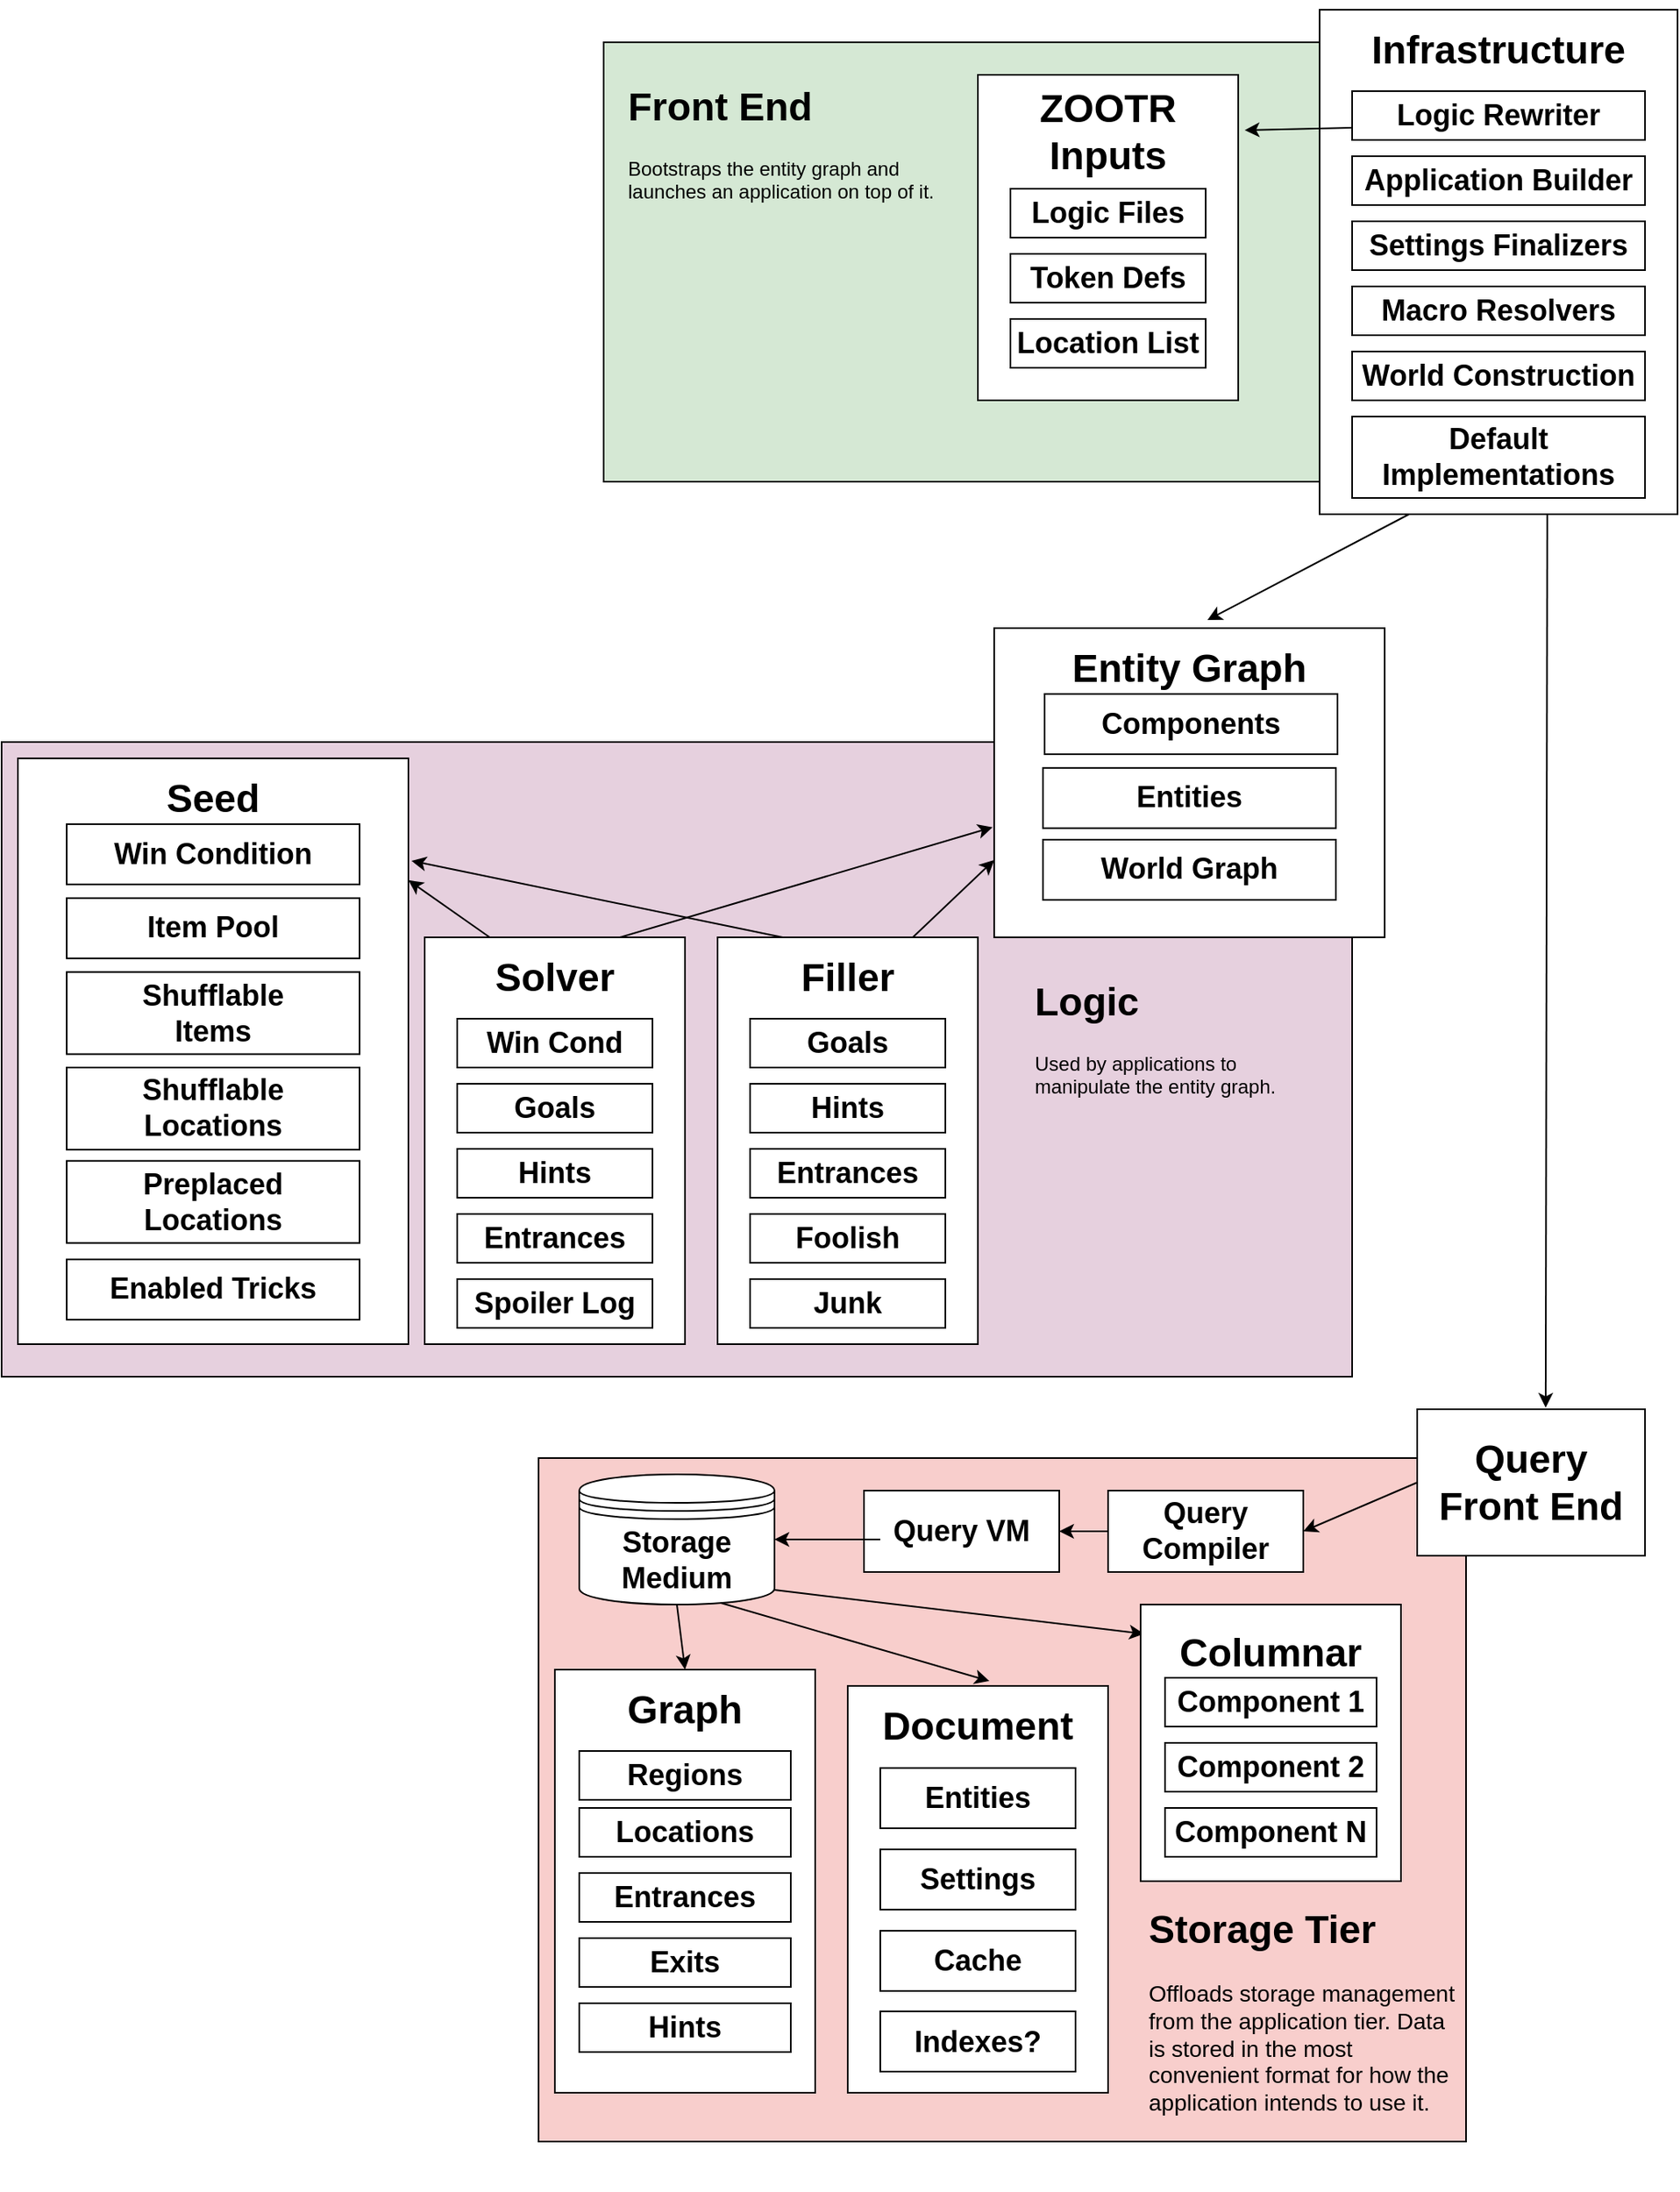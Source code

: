 <mxfile version="21.7.2" type="device">
  <diagram name="Page-1" id="eN8NnHsFdDPB_zb2AlIf">
    <mxGraphModel dx="2784" dy="1897" grid="1" gridSize="10" guides="1" tooltips="1" connect="1" arrows="1" fold="1" page="1" pageScale="1" pageWidth="850" pageHeight="1100" math="0" shadow="0">
      <root>
        <mxCell id="0" />
        <mxCell id="1" parent="0" />
        <mxCell id="jOW5zVb-UwvocSorwN48-239" value="" style="rounded=0;whiteSpace=wrap;html=1;fillColor=#D5E8D4;" vertex="1" parent="1">
          <mxGeometry x="-500" y="-640" width="560" height="270" as="geometry" />
        </mxCell>
        <mxCell id="jOW5zVb-UwvocSorwN48-42" value="" style="group" vertex="1" connectable="0" parent="1">
          <mxGeometry x="-270" y="-620" width="160" height="200" as="geometry" />
        </mxCell>
        <mxCell id="jOW5zVb-UwvocSorwN48-36" value="" style="rounded=0;whiteSpace=wrap;html=1;" vertex="1" parent="jOW5zVb-UwvocSorwN48-42">
          <mxGeometry width="160" height="200" as="geometry" />
        </mxCell>
        <mxCell id="jOW5zVb-UwvocSorwN48-31" value="&lt;h2&gt;Logic Files&lt;/h2&gt;" style="rounded=0;whiteSpace=wrap;html=1;" vertex="1" parent="jOW5zVb-UwvocSorwN48-42">
          <mxGeometry x="20" y="70" width="120" height="30" as="geometry" />
        </mxCell>
        <mxCell id="jOW5zVb-UwvocSorwN48-32" value="&lt;h2&gt;Token Defs&lt;br&gt;&lt;/h2&gt;" style="rounded=0;whiteSpace=wrap;html=1;" vertex="1" parent="jOW5zVb-UwvocSorwN48-42">
          <mxGeometry x="20" y="110" width="120" height="30" as="geometry" />
        </mxCell>
        <mxCell id="jOW5zVb-UwvocSorwN48-33" value="&lt;h2&gt;Location List&lt;br&gt;&lt;/h2&gt;" style="rounded=0;whiteSpace=wrap;html=1;" vertex="1" parent="jOW5zVb-UwvocSorwN48-42">
          <mxGeometry x="20" y="150" width="120" height="30" as="geometry" />
        </mxCell>
        <mxCell id="jOW5zVb-UwvocSorwN48-37" value="&lt;h1&gt;ZOOTR Inputs&lt;/h1&gt;" style="text;html=1;strokeColor=none;fillColor=none;align=center;verticalAlign=middle;whiteSpace=wrap;rounded=0;" vertex="1" parent="jOW5zVb-UwvocSorwN48-42">
          <mxGeometry x="50" y="20" width="60" height="30" as="geometry" />
        </mxCell>
        <mxCell id="jOW5zVb-UwvocSorwN48-38" style="edgeStyle=orthogonalEdgeStyle;rounded=0;orthogonalLoop=1;jettySize=auto;html=1;exitX=0.5;exitY=1;exitDx=0;exitDy=0;" edge="1" parent="jOW5zVb-UwvocSorwN48-42" source="jOW5zVb-UwvocSorwN48-36" target="jOW5zVb-UwvocSorwN48-36">
          <mxGeometry relative="1" as="geometry" />
        </mxCell>
        <mxCell id="jOW5zVb-UwvocSorwN48-240" value="&lt;h1&gt;Front End&lt;/h1&gt;&lt;div&gt;Bootstraps the entity graph and launches an application on top of it.&lt;br&gt;&lt;/div&gt;" style="text;html=1;strokeColor=none;fillColor=none;spacing=5;spacingTop=-20;whiteSpace=wrap;overflow=hidden;rounded=0;" vertex="1" parent="1">
          <mxGeometry x="-490" y="-620" width="210" height="240" as="geometry" />
        </mxCell>
        <mxCell id="jOW5zVb-UwvocSorwN48-232" value="" style="rounded=0;whiteSpace=wrap;html=1;fillColor=#E6D0DE;" vertex="1" parent="1">
          <mxGeometry x="-870" y="-210" width="830" height="390" as="geometry" />
        </mxCell>
        <mxCell id="jOW5zVb-UwvocSorwN48-60" value="" style="group" vertex="1" connectable="0" parent="1">
          <mxGeometry x="-430" y="-90" width="160" height="250" as="geometry" />
        </mxCell>
        <mxCell id="jOW5zVb-UwvocSorwN48-61" value="" style="rounded=0;whiteSpace=wrap;html=1;" vertex="1" parent="jOW5zVb-UwvocSorwN48-60">
          <mxGeometry width="160" height="250" as="geometry" />
        </mxCell>
        <mxCell id="jOW5zVb-UwvocSorwN48-62" value="&lt;h2&gt;Goals&lt;/h2&gt;" style="rounded=0;whiteSpace=wrap;html=1;" vertex="1" parent="jOW5zVb-UwvocSorwN48-60">
          <mxGeometry x="20" y="50" width="120" height="30" as="geometry" />
        </mxCell>
        <mxCell id="jOW5zVb-UwvocSorwN48-63" value="&lt;h2&gt;Hints&lt;/h2&gt;" style="rounded=0;whiteSpace=wrap;html=1;" vertex="1" parent="jOW5zVb-UwvocSorwN48-60">
          <mxGeometry x="20" y="90" width="120" height="30" as="geometry" />
        </mxCell>
        <mxCell id="jOW5zVb-UwvocSorwN48-64" value="&lt;h2&gt;Entrances&lt;/h2&gt;" style="rounded=0;whiteSpace=wrap;html=1;" vertex="1" parent="jOW5zVb-UwvocSorwN48-60">
          <mxGeometry x="20" y="130" width="120" height="30" as="geometry" />
        </mxCell>
        <mxCell id="jOW5zVb-UwvocSorwN48-66" style="edgeStyle=orthogonalEdgeStyle;rounded=0;orthogonalLoop=1;jettySize=auto;html=1;exitX=0.5;exitY=1;exitDx=0;exitDy=0;" edge="1" parent="jOW5zVb-UwvocSorwN48-60" source="jOW5zVb-UwvocSorwN48-61" target="jOW5zVb-UwvocSorwN48-61">
          <mxGeometry relative="1" as="geometry" />
        </mxCell>
        <mxCell id="jOW5zVb-UwvocSorwN48-162" value="&lt;h1&gt;Filler&lt;/h1&gt;" style="text;html=1;strokeColor=none;fillColor=none;align=center;verticalAlign=middle;whiteSpace=wrap;rounded=0;" vertex="1" parent="jOW5zVb-UwvocSorwN48-60">
          <mxGeometry x="50" y="10" width="60" height="30" as="geometry" />
        </mxCell>
        <mxCell id="jOW5zVb-UwvocSorwN48-229" value="&lt;h2&gt;Foolish&lt;/h2&gt;" style="rounded=0;whiteSpace=wrap;html=1;" vertex="1" parent="jOW5zVb-UwvocSorwN48-60">
          <mxGeometry x="20" y="170" width="120" height="30" as="geometry" />
        </mxCell>
        <mxCell id="jOW5zVb-UwvocSorwN48-235" value="&lt;h2&gt;Junk&lt;/h2&gt;" style="rounded=0;whiteSpace=wrap;html=1;" vertex="1" parent="jOW5zVb-UwvocSorwN48-60">
          <mxGeometry x="20" y="210" width="120" height="30" as="geometry" />
        </mxCell>
        <mxCell id="jOW5zVb-UwvocSorwN48-163" value="" style="group" vertex="1" connectable="0" parent="1">
          <mxGeometry x="-610" y="-90" width="160" height="250" as="geometry" />
        </mxCell>
        <mxCell id="jOW5zVb-UwvocSorwN48-48" value="" style="rounded=0;whiteSpace=wrap;html=1;container=0;" vertex="1" parent="jOW5zVb-UwvocSorwN48-163">
          <mxGeometry width="160" height="250" as="geometry" />
        </mxCell>
        <mxCell id="jOW5zVb-UwvocSorwN48-49" value="&lt;h2&gt;Win Cond&lt;br&gt;&lt;/h2&gt;" style="rounded=0;whiteSpace=wrap;html=1;container=0;" vertex="1" parent="jOW5zVb-UwvocSorwN48-163">
          <mxGeometry x="20" y="50" width="120" height="30" as="geometry" />
        </mxCell>
        <mxCell id="jOW5zVb-UwvocSorwN48-50" value="&lt;h2&gt;Goals&lt;/h2&gt;" style="rounded=0;whiteSpace=wrap;html=1;container=0;" vertex="1" parent="jOW5zVb-UwvocSorwN48-163">
          <mxGeometry x="20" y="90" width="120" height="30" as="geometry" />
        </mxCell>
        <mxCell id="jOW5zVb-UwvocSorwN48-51" value="&lt;h2&gt;Hints&lt;/h2&gt;" style="rounded=0;whiteSpace=wrap;html=1;container=0;" vertex="1" parent="jOW5zVb-UwvocSorwN48-163">
          <mxGeometry x="20" y="130" width="120" height="30" as="geometry" />
        </mxCell>
        <mxCell id="jOW5zVb-UwvocSorwN48-52" value="&lt;h1&gt;Solver&lt;/h1&gt;" style="text;html=1;strokeColor=none;fillColor=none;align=center;verticalAlign=middle;whiteSpace=wrap;rounded=0;container=0;" vertex="1" parent="jOW5zVb-UwvocSorwN48-163">
          <mxGeometry x="50" y="10" width="60" height="30" as="geometry" />
        </mxCell>
        <mxCell id="jOW5zVb-UwvocSorwN48-140" value="&lt;h2&gt;Entrances&lt;br&gt;&lt;/h2&gt;" style="rounded=0;whiteSpace=wrap;html=1;container=0;" vertex="1" parent="jOW5zVb-UwvocSorwN48-163">
          <mxGeometry x="20" y="170" width="120" height="30" as="geometry" />
        </mxCell>
        <mxCell id="jOW5zVb-UwvocSorwN48-228" value="&lt;h2&gt;Spoiler Log&lt;br&gt;&lt;/h2&gt;" style="rounded=0;whiteSpace=wrap;html=1;container=0;" vertex="1" parent="jOW5zVb-UwvocSorwN48-163">
          <mxGeometry x="20" y="210" width="120" height="30" as="geometry" />
        </mxCell>
        <mxCell id="jOW5zVb-UwvocSorwN48-234" value="&lt;h1&gt;Logic&lt;br&gt;&lt;/h1&gt;&lt;div&gt;Used by applications to manipulate the entity graph. &lt;br&gt;&lt;/div&gt;" style="text;html=1;strokeColor=none;fillColor=none;spacing=5;spacingTop=-20;whiteSpace=wrap;overflow=hidden;rounded=0;" vertex="1" parent="1">
          <mxGeometry x="-240" y="-70" width="180" height="150" as="geometry" />
        </mxCell>
        <mxCell id="jOW5zVb-UwvocSorwN48-427" value="" style="group" vertex="1" connectable="0" parent="1">
          <mxGeometry x="-260" y="-280" width="240" height="190" as="geometry" />
        </mxCell>
        <mxCell id="jOW5zVb-UwvocSorwN48-417" value="" style="rounded=0;whiteSpace=wrap;html=1;container=0;" vertex="1" parent="jOW5zVb-UwvocSorwN48-427">
          <mxGeometry width="240" height="190" as="geometry" />
        </mxCell>
        <mxCell id="jOW5zVb-UwvocSorwN48-418" value="&lt;h2&gt;Components&lt;/h2&gt;" style="rounded=0;whiteSpace=wrap;html=1;container=0;" vertex="1" parent="jOW5zVb-UwvocSorwN48-427">
          <mxGeometry x="31" y="40.451" width="180" height="37.003" as="geometry" />
        </mxCell>
        <mxCell id="jOW5zVb-UwvocSorwN48-419" value="&lt;h1&gt;Entity Graph&lt;br&gt;&lt;/h1&gt;" style="text;html=1;strokeColor=none;fillColor=none;align=center;verticalAlign=middle;whiteSpace=wrap;rounded=0;container=0;" vertex="1" parent="jOW5zVb-UwvocSorwN48-427">
          <mxGeometry x="20" width="200" height="50.45" as="geometry" />
        </mxCell>
        <mxCell id="jOW5zVb-UwvocSorwN48-420" style="edgeStyle=orthogonalEdgeStyle;rounded=0;orthogonalLoop=1;jettySize=auto;html=1;exitX=0.5;exitY=1;exitDx=0;exitDy=0;" edge="1" parent="jOW5zVb-UwvocSorwN48-427">
          <mxGeometry relative="1" as="geometry">
            <mxPoint x="-90" y="100" as="sourcePoint" />
            <mxPoint x="-90" y="100" as="targetPoint" />
          </mxGeometry>
        </mxCell>
        <mxCell id="jOW5zVb-UwvocSorwN48-421" value="&lt;h2&gt;Entities&lt;/h2&gt;" style="rounded=0;whiteSpace=wrap;html=1;container=0;" vertex="1" parent="jOW5zVb-UwvocSorwN48-427">
          <mxGeometry x="30" y="85.905" width="180" height="37.003" as="geometry" />
        </mxCell>
        <mxCell id="jOW5zVb-UwvocSorwN48-426" value="&lt;h2&gt;World Graph&lt;/h2&gt;" style="rounded=0;whiteSpace=wrap;html=1;container=0;" vertex="1" parent="jOW5zVb-UwvocSorwN48-427">
          <mxGeometry x="30" y="129.995" width="180" height="37.003" as="geometry" />
        </mxCell>
        <mxCell id="jOW5zVb-UwvocSorwN48-135" value="" style="group" vertex="1" connectable="0" parent="1">
          <mxGeometry x="-860" y="-200" width="240" height="360" as="geometry" />
        </mxCell>
        <mxCell id="jOW5zVb-UwvocSorwN48-81" value="" style="rounded=0;whiteSpace=wrap;html=1;container=0;" vertex="1" parent="jOW5zVb-UwvocSorwN48-135">
          <mxGeometry width="240" height="360" as="geometry" />
        </mxCell>
        <mxCell id="jOW5zVb-UwvocSorwN48-82" value="&lt;h2&gt;Win Condition&lt;/h2&gt;" style="rounded=0;whiteSpace=wrap;html=1;container=0;" vertex="1" parent="jOW5zVb-UwvocSorwN48-135">
          <mxGeometry x="30" y="40.451" width="180" height="37.003" as="geometry" />
        </mxCell>
        <mxCell id="jOW5zVb-UwvocSorwN48-85" value="&lt;h1&gt;Seed&lt;/h1&gt;" style="text;html=1;strokeColor=none;fillColor=none;align=center;verticalAlign=middle;whiteSpace=wrap;rounded=0;container=0;" vertex="1" parent="jOW5zVb-UwvocSorwN48-135">
          <mxGeometry x="75" y="2.842e-14" width="90" height="50.455" as="geometry" />
        </mxCell>
        <mxCell id="jOW5zVb-UwvocSorwN48-86" style="edgeStyle=orthogonalEdgeStyle;rounded=0;orthogonalLoop=1;jettySize=auto;html=1;exitX=0.5;exitY=1;exitDx=0;exitDy=0;" edge="1" parent="jOW5zVb-UwvocSorwN48-135" source="jOW5zVb-UwvocSorwN48-81" target="jOW5zVb-UwvocSorwN48-81">
          <mxGeometry relative="1" as="geometry" />
        </mxCell>
        <mxCell id="jOW5zVb-UwvocSorwN48-94" value="&lt;h2&gt;Item Pool&lt;br&gt;&lt;/h2&gt;" style="rounded=0;whiteSpace=wrap;html=1;container=0;" vertex="1" parent="jOW5zVb-UwvocSorwN48-135">
          <mxGeometry x="30" y="85.905" width="180" height="37.003" as="geometry" />
        </mxCell>
        <mxCell id="jOW5zVb-UwvocSorwN48-95" value="&lt;h2&gt;Shufflable&lt;br&gt; Locations&lt;br&gt;&lt;/h2&gt;" style="rounded=0;whiteSpace=wrap;html=1;container=0;" vertex="1" parent="jOW5zVb-UwvocSorwN48-135">
          <mxGeometry x="30" y="190.005" width="180" height="50.455" as="geometry" />
        </mxCell>
        <mxCell id="jOW5zVb-UwvocSorwN48-97" value="&lt;h2&gt;Preplaced&lt;br&gt; Locations&lt;br&gt;&lt;/h2&gt;" style="rounded=0;whiteSpace=wrap;html=1;container=0;" vertex="1" parent="jOW5zVb-UwvocSorwN48-135">
          <mxGeometry x="30" y="247.36" width="180" height="50.455" as="geometry" />
        </mxCell>
        <mxCell id="jOW5zVb-UwvocSorwN48-99" value="&lt;h2&gt;Shufflable&lt;br&gt;Items&lt;br&gt;&lt;/h2&gt;" style="rounded=0;whiteSpace=wrap;html=1;container=0;" vertex="1" parent="jOW5zVb-UwvocSorwN48-135">
          <mxGeometry x="30" y="131.315" width="180" height="50.455" as="geometry" />
        </mxCell>
        <mxCell id="jOW5zVb-UwvocSorwN48-102" value="&lt;h2&gt;Enabled Tricks&lt;br&gt;&lt;/h2&gt;" style="rounded=0;whiteSpace=wrap;html=1;container=0;" vertex="1" parent="jOW5zVb-UwvocSorwN48-135">
          <mxGeometry x="30" y="307.905" width="180" height="37.003" as="geometry" />
        </mxCell>
        <mxCell id="jOW5zVb-UwvocSorwN48-53" style="edgeStyle=orthogonalEdgeStyle;rounded=0;orthogonalLoop=1;jettySize=auto;html=1;exitX=0.5;exitY=1;exitDx=0;exitDy=0;" edge="1" parent="1">
          <mxGeometry relative="1" as="geometry">
            <mxPoint x="-680" y="200" as="sourcePoint" />
            <mxPoint x="-680" y="200" as="targetPoint" />
          </mxGeometry>
        </mxCell>
        <mxCell id="jOW5zVb-UwvocSorwN48-448" value="" style="endArrow=classic;html=1;rounded=0;exitX=0.25;exitY=0;exitDx=0;exitDy=0;entryX=1;entryY=0.208;entryDx=0;entryDy=0;entryPerimeter=0;" edge="1" parent="1" source="jOW5zVb-UwvocSorwN48-48" target="jOW5zVb-UwvocSorwN48-81">
          <mxGeometry width="50" height="50" relative="1" as="geometry">
            <mxPoint x="-540" y="-100" as="sourcePoint" />
            <mxPoint x="-490" y="-150" as="targetPoint" />
          </mxGeometry>
        </mxCell>
        <mxCell id="jOW5zVb-UwvocSorwN48-449" value="" style="endArrow=classic;html=1;rounded=0;exitX=0.25;exitY=0;exitDx=0;exitDy=0;entryX=1.008;entryY=0.175;entryDx=0;entryDy=0;entryPerimeter=0;" edge="1" parent="1" source="jOW5zVb-UwvocSorwN48-61" target="jOW5zVb-UwvocSorwN48-81">
          <mxGeometry width="50" height="50" relative="1" as="geometry">
            <mxPoint x="-540" y="-100" as="sourcePoint" />
            <mxPoint x="-490" y="-150" as="targetPoint" />
          </mxGeometry>
        </mxCell>
        <mxCell id="jOW5zVb-UwvocSorwN48-269" value="" style="rounded=0;whiteSpace=wrap;html=1;fillColor=#F8CECC;container=0;" vertex="1" parent="1">
          <mxGeometry x="-540" y="230" width="570" height="420" as="geometry" />
        </mxCell>
        <mxCell id="jOW5zVb-UwvocSorwN48-277" value="&lt;h2&gt;Query Compiler&lt;/h2&gt;" style="rounded=0;whiteSpace=wrap;html=1;container=0;" vertex="1" parent="1">
          <mxGeometry x="-190" y="250" width="120" height="50" as="geometry" />
        </mxCell>
        <mxCell id="jOW5zVb-UwvocSorwN48-271" value="&lt;h1&gt;Storage Tier&lt;br&gt;&lt;/h1&gt;&lt;div&gt;&lt;font style=&quot;font-size: 14px;&quot;&gt;Offloads storage management from the application tier. Data is stored in the most convenient format for how the application intends to use it.&lt;/font&gt;&lt;br&gt;&lt;/div&gt;" style="text;html=1;strokeColor=none;fillColor=none;spacing=5;spacingTop=-20;whiteSpace=wrap;overflow=hidden;rounded=0;container=0;" vertex="1" parent="1">
          <mxGeometry x="-170" y="500" width="200" height="140" as="geometry" />
        </mxCell>
        <mxCell id="jOW5zVb-UwvocSorwN48-407" value="" style="endArrow=classic;html=1;rounded=0;entryX=1;entryY=0.5;entryDx=0;entryDy=0;exitX=0;exitY=0.5;exitDx=0;exitDy=0;" edge="1" parent="1" source="jOW5zVb-UwvocSorwN48-277" target="jOW5zVb-UwvocSorwN48-279">
          <mxGeometry width="50" height="50" relative="1" as="geometry">
            <mxPoint x="300" y="560" as="sourcePoint" />
            <mxPoint x="350" y="510" as="targetPoint" />
          </mxGeometry>
        </mxCell>
        <mxCell id="jOW5zVb-UwvocSorwN48-446" value="" style="endArrow=classic;html=1;rounded=0;entryX=1;entryY=0.5;entryDx=0;entryDy=0;exitX=0;exitY=0.5;exitDx=0;exitDy=0;" edge="1" parent="1" source="jOW5zVb-UwvocSorwN48-3" target="jOW5zVb-UwvocSorwN48-277">
          <mxGeometry width="50" height="50" relative="1" as="geometry">
            <mxPoint y="265" as="sourcePoint" />
            <mxPoint x="-30" y="110" as="targetPoint" />
          </mxGeometry>
        </mxCell>
        <mxCell id="jOW5zVb-UwvocSorwN48-3" value="&lt;h1&gt;Query &lt;br&gt;Front End&lt;br&gt;&lt;/h1&gt;" style="rounded=0;whiteSpace=wrap;html=1;container=0;" vertex="1" parent="1">
          <mxGeometry y="200" width="140" height="90" as="geometry" />
        </mxCell>
        <mxCell id="jOW5zVb-UwvocSorwN48-20" value="&lt;h2&gt;Storage Medium&lt;/h2&gt;" style="shape=datastore;whiteSpace=wrap;html=1;container=0;" vertex="1" parent="1">
          <mxGeometry x="-515" y="240" width="120" height="80" as="geometry" />
        </mxCell>
        <mxCell id="jOW5zVb-UwvocSorwN48-258" value="" style="endArrow=classic;html=1;rounded=0;entryX=0.5;entryY=0;entryDx=0;entryDy=0;exitX=0.5;exitY=1;exitDx=0;exitDy=0;" edge="1" parent="1" source="jOW5zVb-UwvocSorwN48-20" target="jOW5zVb-UwvocSorwN48-174">
          <mxGeometry width="50" height="50" relative="1" as="geometry">
            <mxPoint x="-440" y="550" as="sourcePoint" />
            <mxPoint x="-390" y="500" as="targetPoint" />
          </mxGeometry>
        </mxCell>
        <mxCell id="jOW5zVb-UwvocSorwN48-279" value="&lt;h2&gt;Query VM&lt;/h2&gt;" style="rounded=0;whiteSpace=wrap;html=1;container=0;" vertex="1" parent="1">
          <mxGeometry x="-340" y="250" width="120" height="50" as="geometry" />
        </mxCell>
        <mxCell id="jOW5zVb-UwvocSorwN48-456" value="" style="endArrow=classic;html=1;rounded=0;exitX=0.725;exitY=0.988;exitDx=0;exitDy=0;entryX=0.544;entryY=-0.012;entryDx=0;entryDy=0;entryPerimeter=0;exitPerimeter=0;" edge="1" parent="1" source="jOW5zVb-UwvocSorwN48-20" target="jOW5zVb-UwvocSorwN48-199">
          <mxGeometry width="50" height="50" relative="1" as="geometry">
            <mxPoint x="-80" y="580" as="sourcePoint" />
            <mxPoint x="-30" y="530" as="targetPoint" />
          </mxGeometry>
        </mxCell>
        <mxCell id="jOW5zVb-UwvocSorwN48-461" value="" style="group" vertex="1" connectable="0" parent="1">
          <mxGeometry x="-350" y="370" width="160" height="310" as="geometry" />
        </mxCell>
        <mxCell id="jOW5zVb-UwvocSorwN48-199" value="" style="rounded=0;whiteSpace=wrap;html=1;container=0;" vertex="1" parent="jOW5zVb-UwvocSorwN48-461">
          <mxGeometry width="160" height="250" as="geometry" />
        </mxCell>
        <mxCell id="jOW5zVb-UwvocSorwN48-200" value="&lt;h2&gt;Settings&lt;/h2&gt;" style="rounded=0;whiteSpace=wrap;html=1;container=0;" vertex="1" parent="jOW5zVb-UwvocSorwN48-461">
          <mxGeometry x="20" y="100.451" width="120" height="37.003" as="geometry" />
        </mxCell>
        <mxCell id="jOW5zVb-UwvocSorwN48-201" value="&lt;h1&gt;Document&lt;/h1&gt;" style="text;html=1;strokeColor=none;fillColor=none;align=center;verticalAlign=middle;whiteSpace=wrap;rounded=0;container=0;" vertex="1" parent="jOW5zVb-UwvocSorwN48-461">
          <mxGeometry x="50" y="1.137e-13" width="60" height="50.455" as="geometry" />
        </mxCell>
        <mxCell id="jOW5zVb-UwvocSorwN48-202" style="edgeStyle=orthogonalEdgeStyle;rounded=0;orthogonalLoop=1;jettySize=auto;html=1;exitX=0.5;exitY=1;exitDx=0;exitDy=0;" edge="1" parent="jOW5zVb-UwvocSorwN48-461" source="jOW5zVb-UwvocSorwN48-199" target="jOW5zVb-UwvocSorwN48-199">
          <mxGeometry relative="1" as="geometry" />
        </mxCell>
        <mxCell id="jOW5zVb-UwvocSorwN48-211" value="&lt;h2&gt;Cache&lt;/h2&gt;" style="rounded=0;whiteSpace=wrap;html=1;container=0;" vertex="1" parent="jOW5zVb-UwvocSorwN48-461">
          <mxGeometry x="20" y="150.451" width="120" height="37.003" as="geometry" />
        </mxCell>
        <mxCell id="jOW5zVb-UwvocSorwN48-283" value="&lt;h2&gt;Indexes?&lt;/h2&gt;" style="rounded=0;whiteSpace=wrap;html=1;container=0;" vertex="1" parent="jOW5zVb-UwvocSorwN48-461">
          <mxGeometry x="20" y="200" width="120" height="37" as="geometry" />
        </mxCell>
        <mxCell id="jOW5zVb-UwvocSorwN48-452" value="&lt;h2&gt;Entities&lt;/h2&gt;" style="rounded=0;whiteSpace=wrap;html=1;container=0;" vertex="1" parent="jOW5zVb-UwvocSorwN48-461">
          <mxGeometry x="20" y="50.451" width="120" height="37.003" as="geometry" />
        </mxCell>
        <mxCell id="jOW5zVb-UwvocSorwN48-463" value="" style="endArrow=classic;html=1;rounded=0;entryX=0;entryY=0.75;entryDx=0;entryDy=0;exitX=0.75;exitY=0;exitDx=0;exitDy=0;" edge="1" parent="1" source="jOW5zVb-UwvocSorwN48-61" target="jOW5zVb-UwvocSorwN48-417">
          <mxGeometry width="50" height="50" relative="1" as="geometry">
            <mxPoint x="-80" y="80" as="sourcePoint" />
            <mxPoint x="-30" y="30" as="targetPoint" />
          </mxGeometry>
        </mxCell>
        <mxCell id="jOW5zVb-UwvocSorwN48-464" value="" style="endArrow=classic;html=1;rounded=0;exitX=0.75;exitY=0;exitDx=0;exitDy=0;entryX=-0.004;entryY=0.644;entryDx=0;entryDy=0;entryPerimeter=0;" edge="1" parent="1" source="jOW5zVb-UwvocSorwN48-48" target="jOW5zVb-UwvocSorwN48-417">
          <mxGeometry width="50" height="50" relative="1" as="geometry">
            <mxPoint x="-80" y="80" as="sourcePoint" />
            <mxPoint x="-30" y="30" as="targetPoint" />
          </mxGeometry>
        </mxCell>
        <mxCell id="jOW5zVb-UwvocSorwN48-472" value="" style="endArrow=classic;html=1;rounded=0;entryX=0.564;entryY=-0.011;entryDx=0;entryDy=0;entryPerimeter=0;exitX=0.636;exitY=0.997;exitDx=0;exitDy=0;exitPerimeter=0;" edge="1" parent="1" source="jOW5zVb-UwvocSorwN48-301" target="jOW5zVb-UwvocSorwN48-3">
          <mxGeometry width="50" height="50" relative="1" as="geometry">
            <mxPoint x="79" y="-340" as="sourcePoint" />
            <mxPoint x="250" y="-130" as="targetPoint" />
          </mxGeometry>
        </mxCell>
        <mxCell id="jOW5zVb-UwvocSorwN48-473" value="" style="endArrow=classic;html=1;rounded=0;entryX=0.546;entryY=-0.026;entryDx=0;entryDy=0;entryPerimeter=0;exitX=0.25;exitY=1;exitDx=0;exitDy=0;" edge="1" parent="1" source="jOW5zVb-UwvocSorwN48-301" target="jOW5zVb-UwvocSorwN48-417">
          <mxGeometry width="50" height="50" relative="1" as="geometry">
            <mxPoint x="200" y="-80" as="sourcePoint" />
            <mxPoint x="250" y="-130" as="targetPoint" />
          </mxGeometry>
        </mxCell>
        <mxCell id="jOW5zVb-UwvocSorwN48-475" value="" style="endArrow=classic;html=1;rounded=0;entryX=0.013;entryY=0.106;entryDx=0;entryDy=0;entryPerimeter=0;exitX=1;exitY=0.888;exitDx=0;exitDy=0;exitPerimeter=0;" edge="1" parent="1" source="jOW5zVb-UwvocSorwN48-20" target="jOW5zVb-UwvocSorwN48-168">
          <mxGeometry width="50" height="50" relative="1" as="geometry">
            <mxPoint x="-370" y="350" as="sourcePoint" />
            <mxPoint x="-200" y="350" as="targetPoint" />
          </mxGeometry>
        </mxCell>
        <mxCell id="jOW5zVb-UwvocSorwN48-301" value="&lt;h1&gt;&lt;br&gt;&lt;/h1&gt;" style="rounded=0;whiteSpace=wrap;html=1;container=0;" vertex="1" parent="1">
          <mxGeometry x="-60" y="-660" width="220" height="310" as="geometry" />
        </mxCell>
        <mxCell id="jOW5zVb-UwvocSorwN48-468" value="&lt;h1&gt;Infrastructure&lt;/h1&gt;" style="text;html=1;strokeColor=none;fillColor=none;align=center;verticalAlign=middle;whiteSpace=wrap;rounded=0;container=0;" vertex="1" parent="1">
          <mxGeometry x="-40" y="-650" width="180" height="30" as="geometry" />
        </mxCell>
        <mxCell id="jOW5zVb-UwvocSorwN48-218" value="&lt;h2&gt;Logic Rewriter&lt;br&gt;&lt;/h2&gt;" style="rounded=0;whiteSpace=wrap;html=1;container=0;" vertex="1" parent="1">
          <mxGeometry x="-40" y="-610" width="180" height="30" as="geometry" />
        </mxCell>
        <mxCell id="jOW5zVb-UwvocSorwN48-219" value="&lt;h2&gt;Settings Finalizers&lt;br&gt;&lt;/h2&gt;" style="rounded=0;whiteSpace=wrap;html=1;container=0;" vertex="1" parent="1">
          <mxGeometry x="-40" y="-530" width="180" height="30" as="geometry" />
        </mxCell>
        <mxCell id="jOW5zVb-UwvocSorwN48-220" value="&lt;h2&gt;Macro Resolvers&lt;br&gt;&lt;/h2&gt;" style="rounded=0;whiteSpace=wrap;html=1;container=0;" vertex="1" parent="1">
          <mxGeometry x="-40" y="-490" width="180" height="30" as="geometry" />
        </mxCell>
        <mxCell id="jOW5zVb-UwvocSorwN48-318" value="&lt;h2&gt;Application Builder&lt;/h2&gt;" style="rounded=0;whiteSpace=wrap;html=1;container=0;" vertex="1" parent="1">
          <mxGeometry x="-40" y="-570" width="180" height="30" as="geometry" />
        </mxCell>
        <mxCell id="jOW5zVb-UwvocSorwN48-477" value="&lt;h2&gt;World Construction&lt;br&gt;&lt;/h2&gt;" style="rounded=0;whiteSpace=wrap;html=1;container=0;" vertex="1" parent="1">
          <mxGeometry x="-40" y="-450" width="180" height="30" as="geometry" />
        </mxCell>
        <mxCell id="jOW5zVb-UwvocSorwN48-478" value="&lt;h2&gt;Default Implementations&lt;/h2&gt;" style="rounded=0;whiteSpace=wrap;html=1;container=0;" vertex="1" parent="1">
          <mxGeometry x="-40" y="-410" width="180" height="50" as="geometry" />
        </mxCell>
        <mxCell id="jOW5zVb-UwvocSorwN48-479" value="" style="endArrow=classic;html=1;rounded=0;entryX=1.025;entryY=0.17;entryDx=0;entryDy=0;entryPerimeter=0;exitX=0;exitY=0.75;exitDx=0;exitDy=0;" edge="1" parent="1" source="jOW5zVb-UwvocSorwN48-218" target="jOW5zVb-UwvocSorwN48-36">
          <mxGeometry width="50" height="50" relative="1" as="geometry">
            <mxPoint x="-60" y="-612" as="sourcePoint" />
            <mxPoint x="-315" y="-830" as="targetPoint" />
          </mxGeometry>
        </mxCell>
        <mxCell id="jOW5zVb-UwvocSorwN48-480" value="" style="group" vertex="1" connectable="0" parent="1">
          <mxGeometry x="-530" y="360" width="160" height="260" as="geometry" />
        </mxCell>
        <mxCell id="jOW5zVb-UwvocSorwN48-174" value="" style="rounded=0;whiteSpace=wrap;html=1;container=0;" vertex="1" parent="jOW5zVb-UwvocSorwN48-480">
          <mxGeometry width="160" height="260" as="geometry" />
        </mxCell>
        <mxCell id="jOW5zVb-UwvocSorwN48-181" value="&lt;h1&gt;Graph&lt;/h1&gt;" style="text;html=1;strokeColor=none;fillColor=none;align=center;verticalAlign=middle;whiteSpace=wrap;rounded=0;container=0;" vertex="1" parent="jOW5zVb-UwvocSorwN48-480">
          <mxGeometry x="50" y="10" width="60" height="30" as="geometry" />
        </mxCell>
        <mxCell id="jOW5zVb-UwvocSorwN48-176" value="&lt;h2&gt;Locations&lt;/h2&gt;" style="rounded=0;whiteSpace=wrap;html=1;container=0;" vertex="1" parent="jOW5zVb-UwvocSorwN48-480">
          <mxGeometry x="15" y="85" width="130" height="30" as="geometry" />
        </mxCell>
        <mxCell id="jOW5zVb-UwvocSorwN48-177" value="&lt;h2&gt;Entrances&lt;/h2&gt;" style="rounded=0;whiteSpace=wrap;html=1;container=0;" vertex="1" parent="jOW5zVb-UwvocSorwN48-480">
          <mxGeometry x="15" y="125" width="130" height="30" as="geometry" />
        </mxCell>
        <mxCell id="jOW5zVb-UwvocSorwN48-178" value="&lt;h2&gt;Exits&lt;/h2&gt;" style="rounded=0;whiteSpace=wrap;html=1;container=0;" vertex="1" parent="jOW5zVb-UwvocSorwN48-480">
          <mxGeometry x="15" y="165" width="130" height="30" as="geometry" />
        </mxCell>
        <mxCell id="jOW5zVb-UwvocSorwN48-179" value="&lt;h2&gt;Hints&lt;br&gt;&lt;/h2&gt;" style="rounded=0;whiteSpace=wrap;html=1;container=0;" vertex="1" parent="jOW5zVb-UwvocSorwN48-480">
          <mxGeometry x="15" y="205" width="130" height="30" as="geometry" />
        </mxCell>
        <mxCell id="jOW5zVb-UwvocSorwN48-180" value="&lt;h2&gt;Regions&lt;/h2&gt;" style="rounded=0;whiteSpace=wrap;html=1;container=0;" vertex="1" parent="jOW5zVb-UwvocSorwN48-480">
          <mxGeometry x="15" y="50" width="130" height="30" as="geometry" />
        </mxCell>
        <mxCell id="jOW5zVb-UwvocSorwN48-481" value="" style="endArrow=classic;html=1;rounded=0;entryX=1;entryY=0.5;entryDx=0;entryDy=0;" edge="1" parent="1" target="jOW5zVb-UwvocSorwN48-20">
          <mxGeometry width="50" height="50" relative="1" as="geometry">
            <mxPoint x="-330" y="280" as="sourcePoint" />
            <mxPoint x="-630" y="370" as="targetPoint" />
          </mxGeometry>
        </mxCell>
        <mxCell id="jOW5zVb-UwvocSorwN48-482" value="" style="group" vertex="1" connectable="0" parent="1">
          <mxGeometry x="-170" y="320" width="160" height="170" as="geometry" />
        </mxCell>
        <mxCell id="jOW5zVb-UwvocSorwN48-168" value="" style="rounded=0;whiteSpace=wrap;html=1;container=0;" vertex="1" parent="jOW5zVb-UwvocSorwN48-482">
          <mxGeometry width="160" height="170" as="geometry" />
        </mxCell>
        <mxCell id="jOW5zVb-UwvocSorwN48-169" value="&lt;h1&gt;Columnar&lt;/h1&gt;" style="text;html=1;strokeColor=none;fillColor=none;align=center;verticalAlign=middle;whiteSpace=wrap;rounded=0;container=0;" vertex="1" parent="jOW5zVb-UwvocSorwN48-482">
          <mxGeometry x="50" y="15" width="60" height="30" as="geometry" />
        </mxCell>
        <mxCell id="jOW5zVb-UwvocSorwN48-7" value="&lt;h2&gt;Component 1&lt;br&gt;&lt;/h2&gt;" style="rounded=0;whiteSpace=wrap;html=1;container=0;" vertex="1" parent="jOW5zVb-UwvocSorwN48-482">
          <mxGeometry x="15" y="45" width="130" height="30" as="geometry" />
        </mxCell>
        <mxCell id="jOW5zVb-UwvocSorwN48-8" value="&lt;h2&gt;Component 2&lt;br&gt;&lt;/h2&gt;" style="rounded=0;whiteSpace=wrap;html=1;container=0;" vertex="1" parent="jOW5zVb-UwvocSorwN48-482">
          <mxGeometry x="15" y="85" width="130" height="30" as="geometry" />
        </mxCell>
        <mxCell id="jOW5zVb-UwvocSorwN48-9" value="&lt;h2&gt;Component N&lt;br&gt;&lt;/h2&gt;" style="rounded=0;whiteSpace=wrap;html=1;container=0;" vertex="1" parent="jOW5zVb-UwvocSorwN48-482">
          <mxGeometry x="15" y="125" width="130" height="30" as="geometry" />
        </mxCell>
      </root>
    </mxGraphModel>
  </diagram>
</mxfile>
